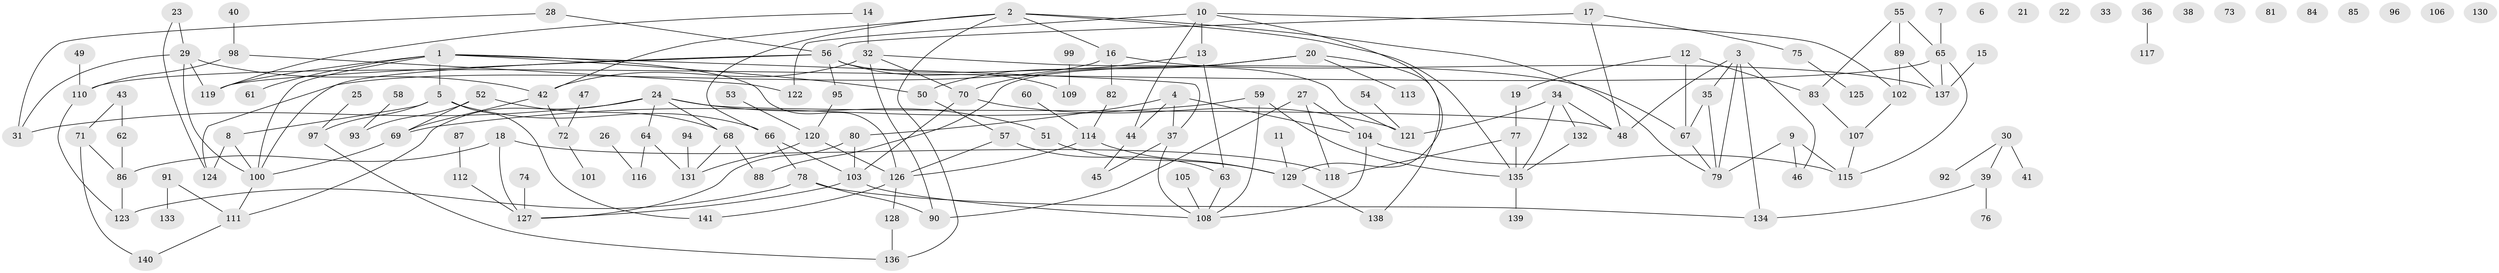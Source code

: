 // Generated by graph-tools (version 1.1) at 2025/40/03/09/25 04:40:43]
// undirected, 141 vertices, 189 edges
graph export_dot {
graph [start="1"]
  node [color=gray90,style=filled];
  1;
  2;
  3;
  4;
  5;
  6;
  7;
  8;
  9;
  10;
  11;
  12;
  13;
  14;
  15;
  16;
  17;
  18;
  19;
  20;
  21;
  22;
  23;
  24;
  25;
  26;
  27;
  28;
  29;
  30;
  31;
  32;
  33;
  34;
  35;
  36;
  37;
  38;
  39;
  40;
  41;
  42;
  43;
  44;
  45;
  46;
  47;
  48;
  49;
  50;
  51;
  52;
  53;
  54;
  55;
  56;
  57;
  58;
  59;
  60;
  61;
  62;
  63;
  64;
  65;
  66;
  67;
  68;
  69;
  70;
  71;
  72;
  73;
  74;
  75;
  76;
  77;
  78;
  79;
  80;
  81;
  82;
  83;
  84;
  85;
  86;
  87;
  88;
  89;
  90;
  91;
  92;
  93;
  94;
  95;
  96;
  97;
  98;
  99;
  100;
  101;
  102;
  103;
  104;
  105;
  106;
  107;
  108;
  109;
  110;
  111;
  112;
  113;
  114;
  115;
  116;
  117;
  118;
  119;
  120;
  121;
  122;
  123;
  124;
  125;
  126;
  127;
  128;
  129;
  130;
  131;
  132;
  133;
  134;
  135;
  136;
  137;
  138;
  139;
  140;
  141;
  1 -- 5;
  1 -- 37;
  1 -- 50;
  1 -- 61;
  1 -- 100;
  1 -- 119;
  1 -- 126;
  2 -- 16;
  2 -- 42;
  2 -- 66;
  2 -- 79;
  2 -- 135;
  2 -- 136;
  3 -- 35;
  3 -- 46;
  3 -- 48;
  3 -- 79;
  3 -- 134;
  4 -- 37;
  4 -- 44;
  4 -- 80;
  4 -- 104;
  5 -- 8;
  5 -- 66;
  5 -- 97;
  5 -- 141;
  7 -- 65;
  8 -- 100;
  8 -- 124;
  9 -- 46;
  9 -- 79;
  9 -- 115;
  10 -- 13;
  10 -- 44;
  10 -- 102;
  10 -- 122;
  10 -- 129;
  11 -- 129;
  12 -- 19;
  12 -- 67;
  12 -- 83;
  13 -- 50;
  13 -- 63;
  14 -- 32;
  14 -- 119;
  15 -- 137;
  16 -- 82;
  16 -- 124;
  16 -- 137;
  17 -- 48;
  17 -- 56;
  17 -- 75;
  18 -- 86;
  18 -- 118;
  18 -- 127;
  19 -- 77;
  20 -- 70;
  20 -- 88;
  20 -- 113;
  20 -- 138;
  23 -- 29;
  23 -- 124;
  24 -- 31;
  24 -- 48;
  24 -- 51;
  24 -- 64;
  24 -- 68;
  24 -- 111;
  25 -- 97;
  26 -- 116;
  27 -- 90;
  27 -- 104;
  27 -- 118;
  28 -- 31;
  28 -- 56;
  29 -- 31;
  29 -- 42;
  29 -- 100;
  29 -- 119;
  30 -- 39;
  30 -- 41;
  30 -- 92;
  32 -- 42;
  32 -- 67;
  32 -- 70;
  32 -- 90;
  34 -- 48;
  34 -- 121;
  34 -- 132;
  34 -- 135;
  35 -- 67;
  35 -- 79;
  36 -- 117;
  37 -- 45;
  37 -- 108;
  39 -- 76;
  39 -- 134;
  40 -- 98;
  42 -- 69;
  42 -- 72;
  43 -- 62;
  43 -- 71;
  44 -- 45;
  47 -- 72;
  49 -- 110;
  50 -- 57;
  51 -- 129;
  52 -- 68;
  52 -- 69;
  52 -- 93;
  53 -- 120;
  54 -- 121;
  55 -- 65;
  55 -- 83;
  55 -- 89;
  56 -- 95;
  56 -- 100;
  56 -- 109;
  56 -- 119;
  56 -- 121;
  57 -- 63;
  57 -- 126;
  58 -- 93;
  59 -- 69;
  59 -- 108;
  59 -- 135;
  60 -- 114;
  62 -- 86;
  63 -- 108;
  64 -- 116;
  64 -- 131;
  65 -- 110;
  65 -- 115;
  65 -- 137;
  66 -- 78;
  66 -- 103;
  67 -- 79;
  68 -- 88;
  68 -- 131;
  69 -- 100;
  70 -- 103;
  70 -- 121;
  71 -- 86;
  71 -- 140;
  72 -- 101;
  74 -- 127;
  75 -- 125;
  77 -- 118;
  77 -- 135;
  78 -- 90;
  78 -- 123;
  78 -- 134;
  80 -- 103;
  80 -- 127;
  82 -- 114;
  83 -- 107;
  86 -- 123;
  87 -- 112;
  89 -- 102;
  89 -- 137;
  91 -- 111;
  91 -- 133;
  94 -- 131;
  95 -- 120;
  97 -- 136;
  98 -- 110;
  98 -- 122;
  99 -- 109;
  100 -- 111;
  102 -- 107;
  103 -- 108;
  103 -- 127;
  104 -- 108;
  104 -- 115;
  105 -- 108;
  107 -- 115;
  110 -- 123;
  111 -- 140;
  112 -- 127;
  114 -- 126;
  114 -- 129;
  120 -- 126;
  120 -- 131;
  126 -- 128;
  126 -- 141;
  128 -- 136;
  129 -- 138;
  132 -- 135;
  135 -- 139;
}
